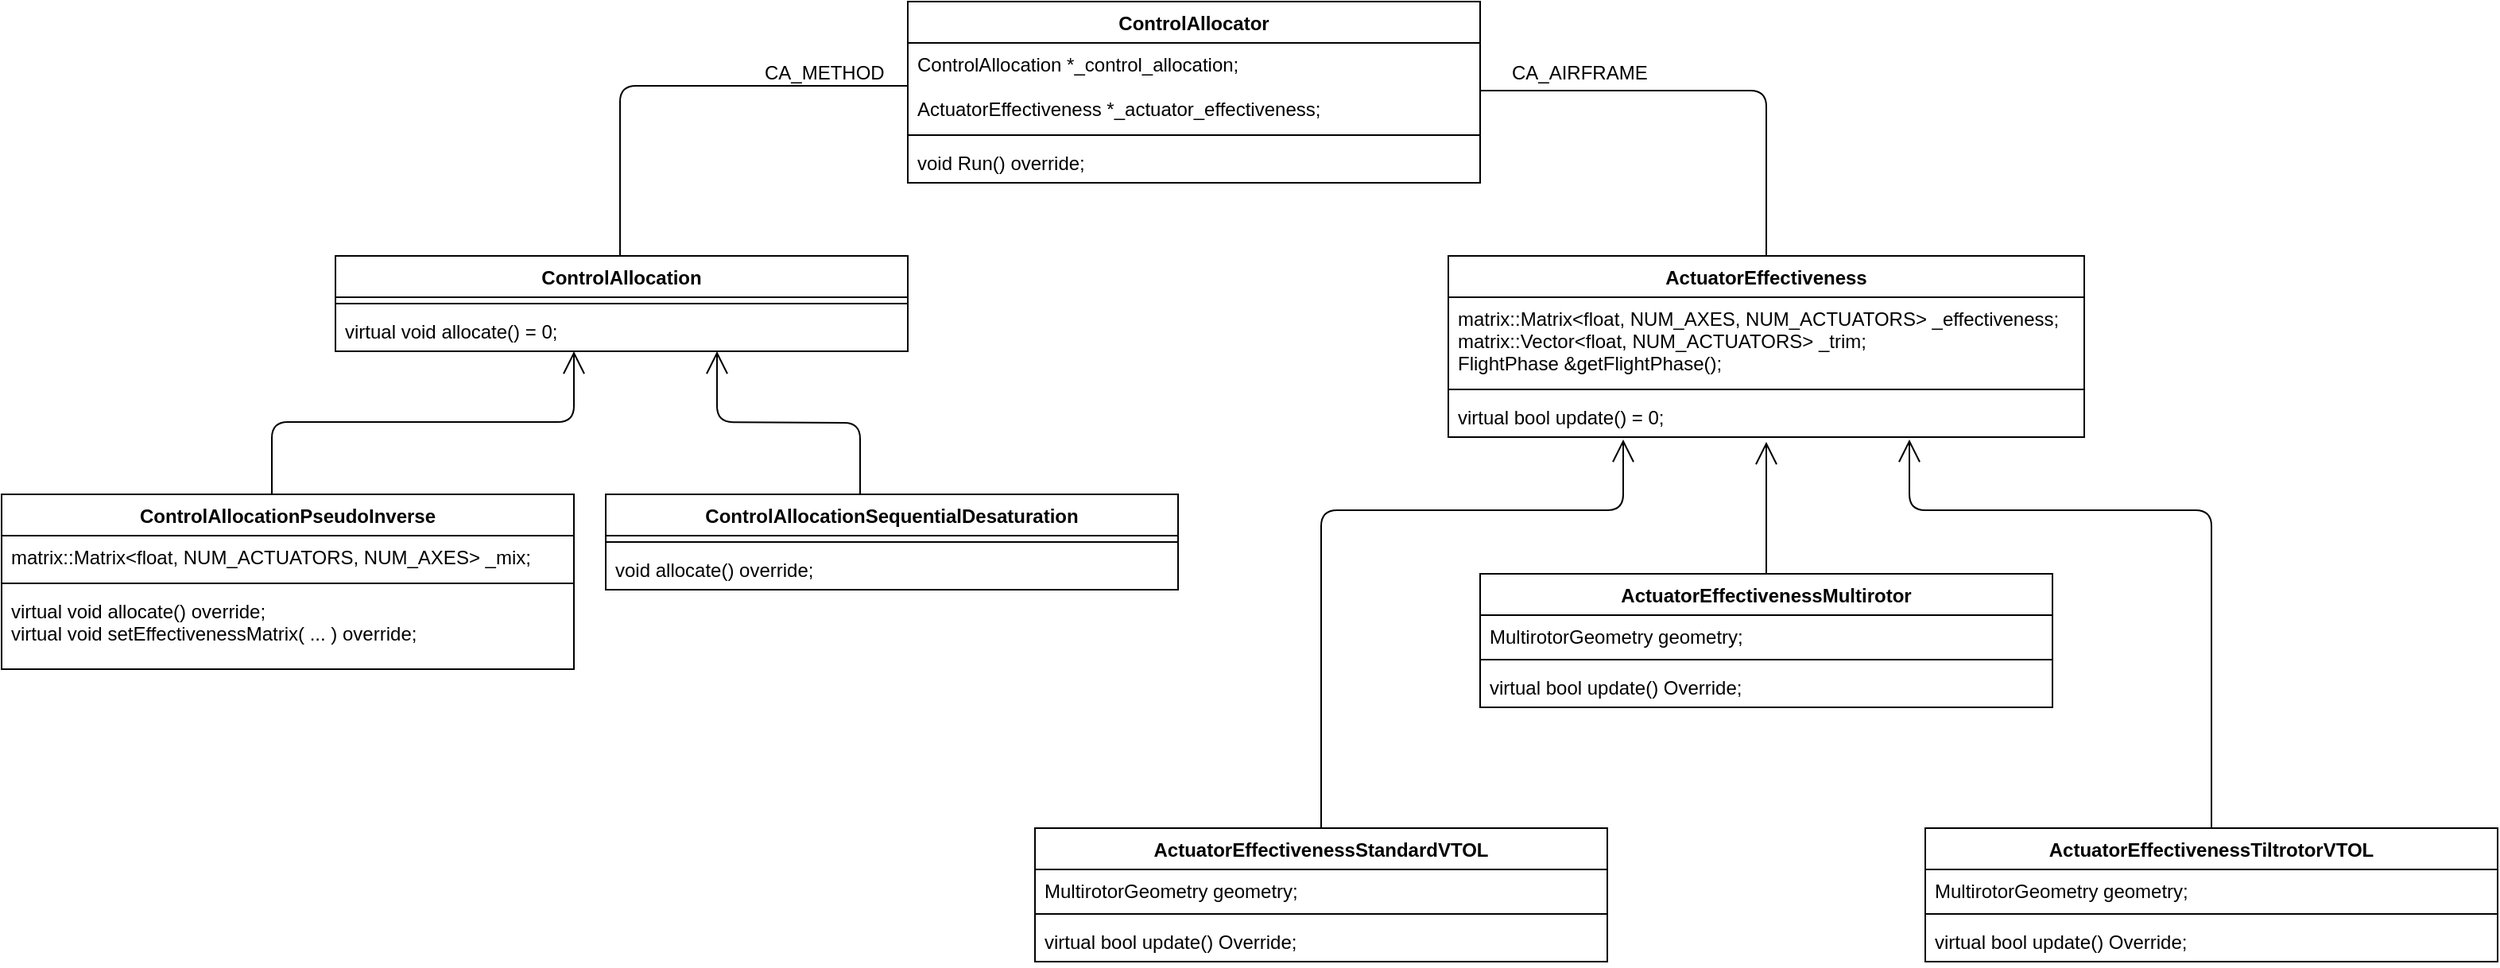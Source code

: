 <mxfile version="14.2.9" type="device"><diagram id="fJO_AT5gR2cA8Hr8hNoL" name="Page-1"><mxGraphModel dx="2205" dy="713" grid="1" gridSize="10" guides="1" tooltips="1" connect="1" arrows="1" fold="1" page="1" pageScale="1" pageWidth="850" pageHeight="1100" math="0" shadow="0"><root><mxCell id="0"/><mxCell id="1" parent="0"/><mxCell id="2" value="ControlAllocator" style="swimlane;fontStyle=1;align=center;verticalAlign=top;childLayout=stackLayout;horizontal=1;startSize=26;horizontalStack=0;resizeParent=1;resizeParentMax=0;resizeLast=0;collapsible=1;marginBottom=0;" parent="1" vertex="1"><mxGeometry x="400" y="280" width="360" height="114" as="geometry"/></mxCell><mxCell id="3" value="ControlAllocation *_control_allocation;&#10;&#10;ActuatorEffectiveness *_actuator_effectiveness;" style="text;strokeColor=none;fillColor=none;align=left;verticalAlign=top;spacingLeft=4;spacingRight=4;overflow=hidden;rotatable=0;points=[[0,0.5],[1,0.5]];portConstraint=eastwest;" parent="2" vertex="1"><mxGeometry y="26" width="360" height="54" as="geometry"/></mxCell><mxCell id="4" value="" style="line;strokeWidth=1;fillColor=none;align=left;verticalAlign=middle;spacingTop=-1;spacingLeft=3;spacingRight=3;rotatable=0;labelPosition=right;points=[];portConstraint=eastwest;" parent="2" vertex="1"><mxGeometry y="80" width="360" height="8" as="geometry"/></mxCell><mxCell id="5" value="void Run() override;" style="text;strokeColor=none;fillColor=none;align=left;verticalAlign=top;spacingLeft=4;spacingRight=4;overflow=hidden;rotatable=0;points=[[0,0.5],[1,0.5]];portConstraint=eastwest;" parent="2" vertex="1"><mxGeometry y="88" width="360" height="26" as="geometry"/></mxCell><mxCell id="7" value="ControlAllocation" style="swimlane;fontStyle=1;align=center;verticalAlign=top;childLayout=stackLayout;horizontal=1;startSize=26;horizontalStack=0;resizeParent=1;resizeParentMax=0;resizeLast=0;collapsible=1;marginBottom=0;" parent="1" vertex="1"><mxGeometry x="40" y="440" width="360" height="60" as="geometry"/></mxCell><mxCell id="9" value="" style="line;strokeWidth=1;fillColor=none;align=left;verticalAlign=middle;spacingTop=-1;spacingLeft=3;spacingRight=3;rotatable=0;labelPosition=right;points=[];portConstraint=eastwest;" parent="7" vertex="1"><mxGeometry y="26" width="360" height="8" as="geometry"/></mxCell><mxCell id="10" value="virtual void allocate() = 0;" style="text;strokeColor=none;fillColor=none;align=left;verticalAlign=top;spacingLeft=4;spacingRight=4;overflow=hidden;rotatable=0;points=[[0,0.5],[1,0.5]];portConstraint=eastwest;" parent="7" vertex="1"><mxGeometry y="34" width="360" height="26" as="geometry"/></mxCell><mxCell id="11" value="ControlAllocationPseudoInverse" style="swimlane;fontStyle=1;align=center;verticalAlign=top;childLayout=stackLayout;horizontal=1;startSize=26;horizontalStack=0;resizeParent=1;resizeParentMax=0;resizeLast=0;collapsible=1;marginBottom=0;" parent="1" vertex="1"><mxGeometry x="-170" y="590" width="360" height="110" as="geometry"/></mxCell><mxCell id="jDlQdCx287a1c18LhzLV-50" value="" style="endArrow=open;endFill=1;endSize=12;html=1;entryX=0.5;entryY=1.115;entryDx=0;entryDy=0;entryPerimeter=0;" edge="1" parent="11"><mxGeometry width="160" relative="1" as="geometry"><mxPoint x="170" as="sourcePoint"/><mxPoint x="360" y="-90" as="targetPoint"/><Array as="points"><mxPoint x="170" y="-45.49"/><mxPoint x="360" y="-45.49"/></Array></mxGeometry></mxCell><mxCell id="12" value="matrix::Matrix&lt;float, NUM_ACTUATORS, NUM_AXES&gt; _mix;" style="text;strokeColor=none;fillColor=none;align=left;verticalAlign=top;spacingLeft=4;spacingRight=4;overflow=hidden;rotatable=0;points=[[0,0.5],[1,0.5]];portConstraint=eastwest;" parent="11" vertex="1"><mxGeometry y="26" width="360" height="26" as="geometry"/></mxCell><mxCell id="13" value="" style="line;strokeWidth=1;fillColor=none;align=left;verticalAlign=middle;spacingTop=-1;spacingLeft=3;spacingRight=3;rotatable=0;labelPosition=right;points=[];portConstraint=eastwest;" parent="11" vertex="1"><mxGeometry y="52" width="360" height="8" as="geometry"/></mxCell><mxCell id="14" value="virtual void allocate() override;&#10;&#9;virtual void setEffectivenessMatrix( ... ) override;" style="text;strokeColor=none;fillColor=none;align=left;verticalAlign=top;spacingLeft=4;spacingRight=4;overflow=hidden;rotatable=0;points=[[0,0.5],[1,0.5]];portConstraint=eastwest;" parent="11" vertex="1"><mxGeometry y="60" width="360" height="50" as="geometry"/></mxCell><mxCell id="15" value="ControlAllocationSequentialDesaturation" style="swimlane;fontStyle=1;align=center;verticalAlign=top;childLayout=stackLayout;horizontal=1;startSize=26;horizontalStack=0;resizeParent=1;resizeParentMax=0;resizeLast=0;collapsible=1;marginBottom=0;" parent="1" vertex="1"><mxGeometry x="210" y="590" width="360" height="60" as="geometry"/></mxCell><mxCell id="17" value="" style="line;strokeWidth=1;fillColor=none;align=left;verticalAlign=middle;spacingTop=-1;spacingLeft=3;spacingRight=3;rotatable=0;labelPosition=right;points=[];portConstraint=eastwest;" parent="15" vertex="1"><mxGeometry y="26" width="360" height="8" as="geometry"/></mxCell><mxCell id="18" value="void allocate() override;" style="text;strokeColor=none;fillColor=none;align=left;verticalAlign=top;spacingLeft=4;spacingRight=4;overflow=hidden;rotatable=0;points=[[0,0.5],[1,0.5]];portConstraint=eastwest;" parent="15" vertex="1"><mxGeometry y="34" width="360" height="26" as="geometry"/></mxCell><mxCell id="21" value="" style="endArrow=none;endFill=0;endSize=12;html=1;exitX=0.5;exitY=0;exitDx=0;exitDy=0;entryX=0;entryY=0.5;entryDx=0;entryDy=0;" parent="1" target="3" edge="1"><mxGeometry width="160" relative="1" as="geometry"><mxPoint x="219" y="440" as="sourcePoint"/><mxPoint x="220" y="270" as="targetPoint"/><Array as="points"><mxPoint x="219" y="333"/></Array></mxGeometry></mxCell><mxCell id="23" value="CA_METHOD" style="label;fontStyle=0;strokeColor=none;fillColor=none;align=left;verticalAlign=top;overflow=hidden;spacingLeft=28;spacingRight=4;rotatable=0;points=[[0,0.5],[1,0.5]];portConstraint=eastwest;imageWidth=16;imageHeight=16;image=vscode-webview-resource://c0eb1fc8-a49f-420d-8a1a-55f202b34223/file///home/tsl-desktop/.vscode/extensions/eighthundreds.vscode-drawio-1.0.3/drawioApp/img/clipart/Gear_128x128.png" parent="1" vertex="1"><mxGeometry x="280" y="311" width="120" height="26" as="geometry"/></mxCell><mxCell id="24" value="ActuatorEffectiveness" style="swimlane;fontStyle=1;align=center;verticalAlign=top;childLayout=stackLayout;horizontal=1;startSize=26;horizontalStack=0;resizeParent=1;resizeParentMax=0;resizeLast=0;collapsible=1;marginBottom=0;" parent="1" vertex="1"><mxGeometry x="740" y="440" width="400" height="114" as="geometry"/></mxCell><mxCell id="25" value="matrix::Matrix&lt;float, NUM_AXES, NUM_ACTUATORS&gt; _effectiveness;&#10;matrix::Vector&lt;float, NUM_ACTUATORS&gt; _trim;&#10;FlightPhase &amp;getFlightPhase();" style="text;strokeColor=none;fillColor=none;align=left;verticalAlign=top;spacingLeft=4;spacingRight=4;overflow=hidden;rotatable=0;points=[[0,0.5],[1,0.5]];portConstraint=eastwest;" parent="24" vertex="1"><mxGeometry y="26" width="400" height="54" as="geometry"/></mxCell><mxCell id="26" value="" style="line;strokeWidth=1;fillColor=none;align=left;verticalAlign=middle;spacingTop=-1;spacingLeft=3;spacingRight=3;rotatable=0;labelPosition=right;points=[];portConstraint=eastwest;" parent="24" vertex="1"><mxGeometry y="80" width="400" height="8" as="geometry"/></mxCell><mxCell id="27" value="virtual bool update() = 0;" style="text;strokeColor=none;fillColor=none;align=left;verticalAlign=top;spacingLeft=4;spacingRight=4;overflow=hidden;rotatable=0;points=[[0,0.5],[1,0.5]];portConstraint=eastwest;" parent="24" vertex="1"><mxGeometry y="88" width="400" height="26" as="geometry"/></mxCell><mxCell id="28" value="" style="endArrow=none;html=1;edgeStyle=orthogonalEdgeStyle;entryX=0.5;entryY=0;entryDx=0;entryDy=0;" parent="1" target="24" edge="1"><mxGeometry relative="1" as="geometry"><mxPoint x="760" y="336" as="sourcePoint"/><mxPoint x="960" y="430" as="targetPoint"/><Array as="points"><mxPoint x="940" y="336"/></Array></mxGeometry></mxCell><mxCell id="32" value="CA_AIRFRAME" style="label;fontStyle=0;strokeColor=none;fillColor=none;align=left;verticalAlign=top;overflow=hidden;spacingLeft=28;spacingRight=4;rotatable=0;points=[[0,0.5],[1,0.5]];portConstraint=eastwest;imageWidth=16;imageHeight=16;image=vscode-webview-resource://c0eb1fc8-a49f-420d-8a1a-55f202b34223/file///home/tsl-desktop/.vscode/extensions/eighthundreds.vscode-drawio-1.0.3/drawioApp/img/clipart/Gear_128x128.png" parent="1" vertex="1"><mxGeometry x="750" y="311" width="120" height="26" as="geometry"/></mxCell><mxCell id="34" value="ActuatorEffectivenessMultirotor" style="swimlane;fontStyle=1;align=center;verticalAlign=top;childLayout=stackLayout;horizontal=1;startSize=26;horizontalStack=0;resizeParent=1;resizeParentMax=0;resizeLast=0;collapsible=1;marginBottom=0;" parent="1" vertex="1"><mxGeometry x="760" y="640" width="360" height="84" as="geometry"/></mxCell><mxCell id="35" value="MultirotorGeometry geometry;" style="text;strokeColor=none;fillColor=none;align=left;verticalAlign=top;spacingLeft=4;spacingRight=4;overflow=hidden;rotatable=0;points=[[0,0.5],[1,0.5]];portConstraint=eastwest;" parent="34" vertex="1"><mxGeometry y="26" width="360" height="24" as="geometry"/></mxCell><mxCell id="36" value="" style="line;strokeWidth=1;fillColor=none;align=left;verticalAlign=middle;spacingTop=-1;spacingLeft=3;spacingRight=3;rotatable=0;labelPosition=right;points=[];portConstraint=eastwest;" parent="34" vertex="1"><mxGeometry y="50" width="360" height="8" as="geometry"/></mxCell><mxCell id="37" value="virtual bool update() Override;" style="text;strokeColor=none;fillColor=none;align=left;verticalAlign=top;spacingLeft=4;spacingRight=4;overflow=hidden;rotatable=0;points=[[0,0.5],[1,0.5]];portConstraint=eastwest;" parent="34" vertex="1"><mxGeometry y="58" width="360" height="26" as="geometry"/></mxCell><mxCell id="38" value="ActuatorEffectivenessStandardVTOL" style="swimlane;fontStyle=1;align=center;verticalAlign=top;childLayout=stackLayout;horizontal=1;startSize=26;horizontalStack=0;resizeParent=1;resizeParentMax=0;resizeLast=0;collapsible=1;marginBottom=0;" parent="1" vertex="1"><mxGeometry x="480" y="800" width="360" height="84" as="geometry"/></mxCell><mxCell id="39" value="MultirotorGeometry geometry;" style="text;strokeColor=none;fillColor=none;align=left;verticalAlign=top;spacingLeft=4;spacingRight=4;overflow=hidden;rotatable=0;points=[[0,0.5],[1,0.5]];portConstraint=eastwest;" parent="38" vertex="1"><mxGeometry y="26" width="360" height="24" as="geometry"/></mxCell><mxCell id="40" value="" style="line;strokeWidth=1;fillColor=none;align=left;verticalAlign=middle;spacingTop=-1;spacingLeft=3;spacingRight=3;rotatable=0;labelPosition=right;points=[];portConstraint=eastwest;" parent="38" vertex="1"><mxGeometry y="50" width="360" height="8" as="geometry"/></mxCell><mxCell id="41" value="virtual bool update() Override;" style="text;strokeColor=none;fillColor=none;align=left;verticalAlign=top;spacingLeft=4;spacingRight=4;overflow=hidden;rotatable=0;points=[[0,0.5],[1,0.5]];portConstraint=eastwest;" parent="38" vertex="1"><mxGeometry y="58" width="360" height="26" as="geometry"/></mxCell><mxCell id="42" value="ActuatorEffectivenessTiltrotorVTOL" style="swimlane;fontStyle=1;align=center;verticalAlign=top;childLayout=stackLayout;horizontal=1;startSize=26;horizontalStack=0;resizeParent=1;resizeParentMax=0;resizeLast=0;collapsible=1;marginBottom=0;" parent="1" vertex="1"><mxGeometry x="1040" y="800" width="360" height="84" as="geometry"/></mxCell><mxCell id="43" value="MultirotorGeometry geometry;" style="text;strokeColor=none;fillColor=none;align=left;verticalAlign=top;spacingLeft=4;spacingRight=4;overflow=hidden;rotatable=0;points=[[0,0.5],[1,0.5]];portConstraint=eastwest;" parent="42" vertex="1"><mxGeometry y="26" width="360" height="24" as="geometry"/></mxCell><mxCell id="44" value="" style="line;strokeWidth=1;fillColor=none;align=left;verticalAlign=middle;spacingTop=-1;spacingLeft=3;spacingRight=3;rotatable=0;labelPosition=right;points=[];portConstraint=eastwest;" parent="42" vertex="1"><mxGeometry y="50" width="360" height="8" as="geometry"/></mxCell><mxCell id="45" value="virtual bool update() Override;" style="text;strokeColor=none;fillColor=none;align=left;verticalAlign=top;spacingLeft=4;spacingRight=4;overflow=hidden;rotatable=0;points=[[0,0.5],[1,0.5]];portConstraint=eastwest;" parent="42" vertex="1"><mxGeometry y="58" width="360" height="26" as="geometry"/></mxCell><mxCell id="46" value="" style="endArrow=open;endFill=1;endSize=12;html=1;exitX=0.5;exitY=0;exitDx=0;exitDy=0;entryX=0.5;entryY=1.115;entryDx=0;entryDy=0;entryPerimeter=0;" parent="1" source="34" target="27" edge="1"><mxGeometry width="160" relative="1" as="geometry"><mxPoint x="880" y="600" as="sourcePoint"/><mxPoint x="1040" y="600" as="targetPoint"/></mxGeometry></mxCell><mxCell id="49" value="" style="endArrow=open;endFill=1;endSize=12;html=1;exitX=0.5;exitY=0;exitDx=0;exitDy=0;entryX=0.5;entryY=1.115;entryDx=0;entryDy=0;entryPerimeter=0;" parent="1" source="38" edge="1"><mxGeometry width="160" relative="1" as="geometry"><mxPoint x="850" y="638.5" as="sourcePoint"/><mxPoint x="850" y="555.49" as="targetPoint"/><Array as="points"><mxPoint x="660" y="600"/><mxPoint x="850" y="600"/></Array></mxGeometry></mxCell><mxCell id="50" value="" style="endArrow=open;endFill=1;endSize=12;html=1;exitX=0.5;exitY=0;exitDx=0;exitDy=0;entryX=0.5;entryY=1.115;entryDx=0;entryDy=0;entryPerimeter=0;" parent="1" source="42" edge="1"><mxGeometry width="160" relative="1" as="geometry"><mxPoint x="1030" y="638.5" as="sourcePoint"/><mxPoint x="1030" y="555.49" as="targetPoint"/><Array as="points"><mxPoint x="1220" y="600"/><mxPoint x="1030" y="600"/></Array></mxGeometry></mxCell><mxCell id="jDlQdCx287a1c18LhzLV-51" value="" style="endArrow=open;endFill=1;endSize=12;html=1;entryX=0.5;entryY=1.115;entryDx=0;entryDy=0;entryPerimeter=0;" edge="1" parent="1"><mxGeometry width="160" relative="1" as="geometry"><mxPoint x="370" y="590" as="sourcePoint"/><mxPoint x="280" y="500" as="targetPoint"/><Array as="points"><mxPoint x="370" y="545"/><mxPoint x="280" y="544.51"/></Array></mxGeometry></mxCell></root></mxGraphModel></diagram></mxfile>
